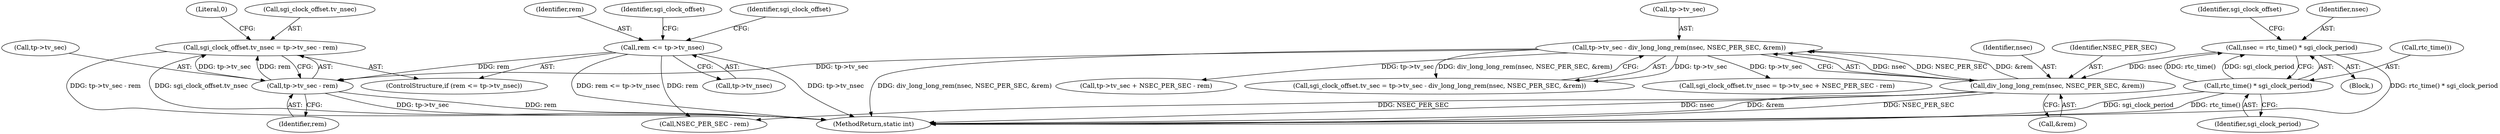 digraph "1_linux_f8bd2258e2d520dff28c855658bd24bdafb5102d_1@integer" {
"1000130" [label="(Call,sgi_clock_offset.tv_nsec = tp->tv_sec - rem)"];
"1000134" [label="(Call,tp->tv_sec - rem)"];
"1000115" [label="(Call,tp->tv_sec - div_long_long_rem(nsec, NSEC_PER_SEC, &rem))"];
"1000119" [label="(Call,div_long_long_rem(nsec, NSEC_PER_SEC, &rem))"];
"1000106" [label="(Call,nsec = rtc_time() * sgi_clock_period)"];
"1000108" [label="(Call,rtc_time() * sgi_clock_period)"];
"1000125" [label="(Call,rem <= tp->tv_nsec)"];
"1000130" [label="(Call,sgi_clock_offset.tv_nsec = tp->tv_sec - rem)"];
"1000149" [label="(Call,NSEC_PER_SEC - rem)"];
"1000111" [label="(Call,sgi_clock_offset.tv_sec = tp->tv_sec - div_long_long_rem(nsec, NSEC_PER_SEC, &rem))"];
"1000158" [label="(MethodReturn,static int)"];
"1000119" [label="(Call,div_long_long_rem(nsec, NSEC_PER_SEC, &rem))"];
"1000113" [label="(Identifier,sgi_clock_offset)"];
"1000106" [label="(Call,nsec = rtc_time() * sgi_clock_period)"];
"1000120" [label="(Identifier,nsec)"];
"1000125" [label="(Call,rem <= tp->tv_nsec)"];
"1000132" [label="(Identifier,sgi_clock_offset)"];
"1000103" [label="(Block,)"];
"1000157" [label="(Literal,0)"];
"1000143" [label="(Identifier,sgi_clock_offset)"];
"1000134" [label="(Call,tp->tv_sec - rem)"];
"1000122" [label="(Call,&rem)"];
"1000115" [label="(Call,tp->tv_sec - div_long_long_rem(nsec, NSEC_PER_SEC, &rem))"];
"1000126" [label="(Identifier,rem)"];
"1000141" [label="(Call,sgi_clock_offset.tv_nsec = tp->tv_sec + NSEC_PER_SEC - rem)"];
"1000110" [label="(Identifier,sgi_clock_period)"];
"1000135" [label="(Call,tp->tv_sec)"];
"1000124" [label="(ControlStructure,if (rem <= tp->tv_nsec))"];
"1000116" [label="(Call,tp->tv_sec)"];
"1000107" [label="(Identifier,nsec)"];
"1000109" [label="(Call,rtc_time())"];
"1000138" [label="(Identifier,rem)"];
"1000127" [label="(Call,tp->tv_nsec)"];
"1000131" [label="(Call,sgi_clock_offset.tv_nsec)"];
"1000121" [label="(Identifier,NSEC_PER_SEC)"];
"1000108" [label="(Call,rtc_time() * sgi_clock_period)"];
"1000145" [label="(Call,tp->tv_sec + NSEC_PER_SEC - rem)"];
"1000130" -> "1000124"  [label="AST: "];
"1000130" -> "1000134"  [label="CFG: "];
"1000131" -> "1000130"  [label="AST: "];
"1000134" -> "1000130"  [label="AST: "];
"1000157" -> "1000130"  [label="CFG: "];
"1000130" -> "1000158"  [label="DDG: tp->tv_sec - rem"];
"1000130" -> "1000158"  [label="DDG: sgi_clock_offset.tv_nsec"];
"1000134" -> "1000130"  [label="DDG: tp->tv_sec"];
"1000134" -> "1000130"  [label="DDG: rem"];
"1000134" -> "1000138"  [label="CFG: "];
"1000135" -> "1000134"  [label="AST: "];
"1000138" -> "1000134"  [label="AST: "];
"1000134" -> "1000158"  [label="DDG: rem"];
"1000134" -> "1000158"  [label="DDG: tp->tv_sec"];
"1000115" -> "1000134"  [label="DDG: tp->tv_sec"];
"1000125" -> "1000134"  [label="DDG: rem"];
"1000115" -> "1000111"  [label="AST: "];
"1000115" -> "1000119"  [label="CFG: "];
"1000116" -> "1000115"  [label="AST: "];
"1000119" -> "1000115"  [label="AST: "];
"1000111" -> "1000115"  [label="CFG: "];
"1000115" -> "1000158"  [label="DDG: div_long_long_rem(nsec, NSEC_PER_SEC, &rem)"];
"1000115" -> "1000111"  [label="DDG: tp->tv_sec"];
"1000115" -> "1000111"  [label="DDG: div_long_long_rem(nsec, NSEC_PER_SEC, &rem)"];
"1000119" -> "1000115"  [label="DDG: nsec"];
"1000119" -> "1000115"  [label="DDG: NSEC_PER_SEC"];
"1000119" -> "1000115"  [label="DDG: &rem"];
"1000115" -> "1000141"  [label="DDG: tp->tv_sec"];
"1000115" -> "1000145"  [label="DDG: tp->tv_sec"];
"1000119" -> "1000122"  [label="CFG: "];
"1000120" -> "1000119"  [label="AST: "];
"1000121" -> "1000119"  [label="AST: "];
"1000122" -> "1000119"  [label="AST: "];
"1000119" -> "1000158"  [label="DDG: NSEC_PER_SEC"];
"1000119" -> "1000158"  [label="DDG: nsec"];
"1000119" -> "1000158"  [label="DDG: &rem"];
"1000106" -> "1000119"  [label="DDG: nsec"];
"1000119" -> "1000149"  [label="DDG: NSEC_PER_SEC"];
"1000106" -> "1000103"  [label="AST: "];
"1000106" -> "1000108"  [label="CFG: "];
"1000107" -> "1000106"  [label="AST: "];
"1000108" -> "1000106"  [label="AST: "];
"1000113" -> "1000106"  [label="CFG: "];
"1000106" -> "1000158"  [label="DDG: rtc_time() * sgi_clock_period"];
"1000108" -> "1000106"  [label="DDG: rtc_time()"];
"1000108" -> "1000106"  [label="DDG: sgi_clock_period"];
"1000108" -> "1000110"  [label="CFG: "];
"1000109" -> "1000108"  [label="AST: "];
"1000110" -> "1000108"  [label="AST: "];
"1000108" -> "1000158"  [label="DDG: sgi_clock_period"];
"1000108" -> "1000158"  [label="DDG: rtc_time()"];
"1000125" -> "1000124"  [label="AST: "];
"1000125" -> "1000127"  [label="CFG: "];
"1000126" -> "1000125"  [label="AST: "];
"1000127" -> "1000125"  [label="AST: "];
"1000132" -> "1000125"  [label="CFG: "];
"1000143" -> "1000125"  [label="CFG: "];
"1000125" -> "1000158"  [label="DDG: rem <= tp->tv_nsec"];
"1000125" -> "1000158"  [label="DDG: tp->tv_nsec"];
"1000125" -> "1000149"  [label="DDG: rem"];
}
